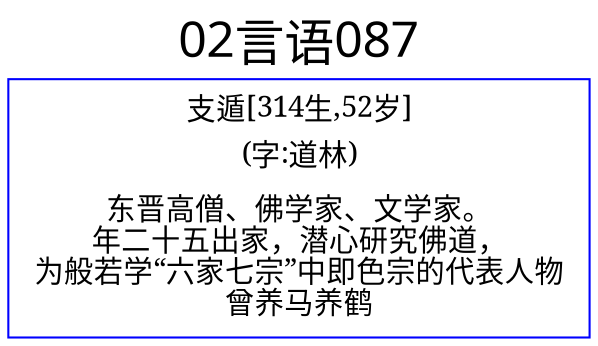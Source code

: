 
digraph
{
	rankdir = "LR";
	ranksep = 0.5;
	label = "02言语087";
	labelloc = "t";
	fontsize = "24";
	fontname = "SimHei";

	graph [style="filled", color="lightgrey"];
	node [fontname="SimSun"];
	edge [fontname="SimSun"];

	支遁 [shape="box", color="blue", label=<<table border="0" cellborder="0"><tr><td>支遁[314生,52岁]</td></tr><tr><td>(字:道林)</td></tr><tr><td></td></tr><tr><td>东晋高僧、佛学家、文学家。<br/>年二十五出家，潜心研究佛道，<br/>为般若学“六家七宗”中即色宗的代表人物<br/>曾养马养鹤<br/></td></tr></table>>];



}
